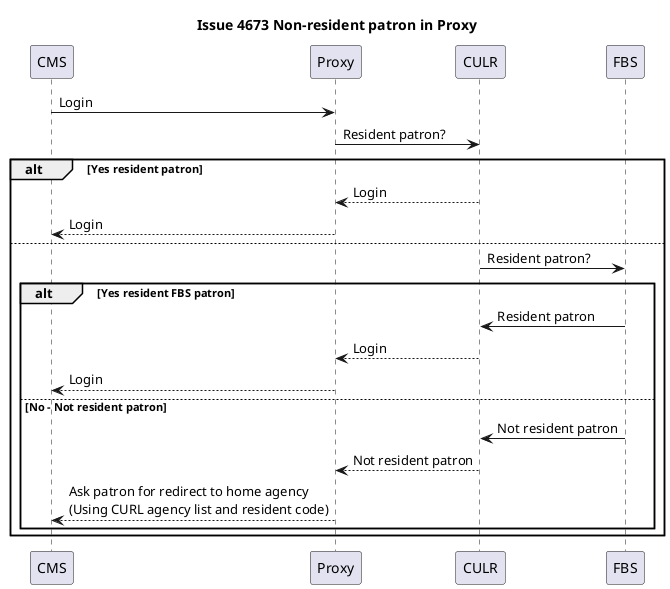 @startuml

title Issue 4673 Non-resident patron in Proxy
'https://platform.dandigbib.org/issues/4673

CMS -> Proxy: Login
Proxy -> CULR: Resident patron?
alt Yes resident patron
    Proxy <-- CULR: Login
    CMS <-- Proxy: Login
else
    CULR -> FBS: Resident patron?
    alt Yes resident FBS patron
        CULR <- FBS: Resident patron
        Proxy <-- CULR: Login
    CMS <-- Proxy: Login
    else No - Not resident patron
        CULR <- FBS: Not resident patron
        Proxy <-- CULR: Not resident patron
        'Ask patron for redirect to home agency\n(Using CURL agency list and resident code)
        CMS <-- Proxy: Ask patron for redirect to home agency\n(Using CURL agency list and resident code)
    end
end
@enduml
